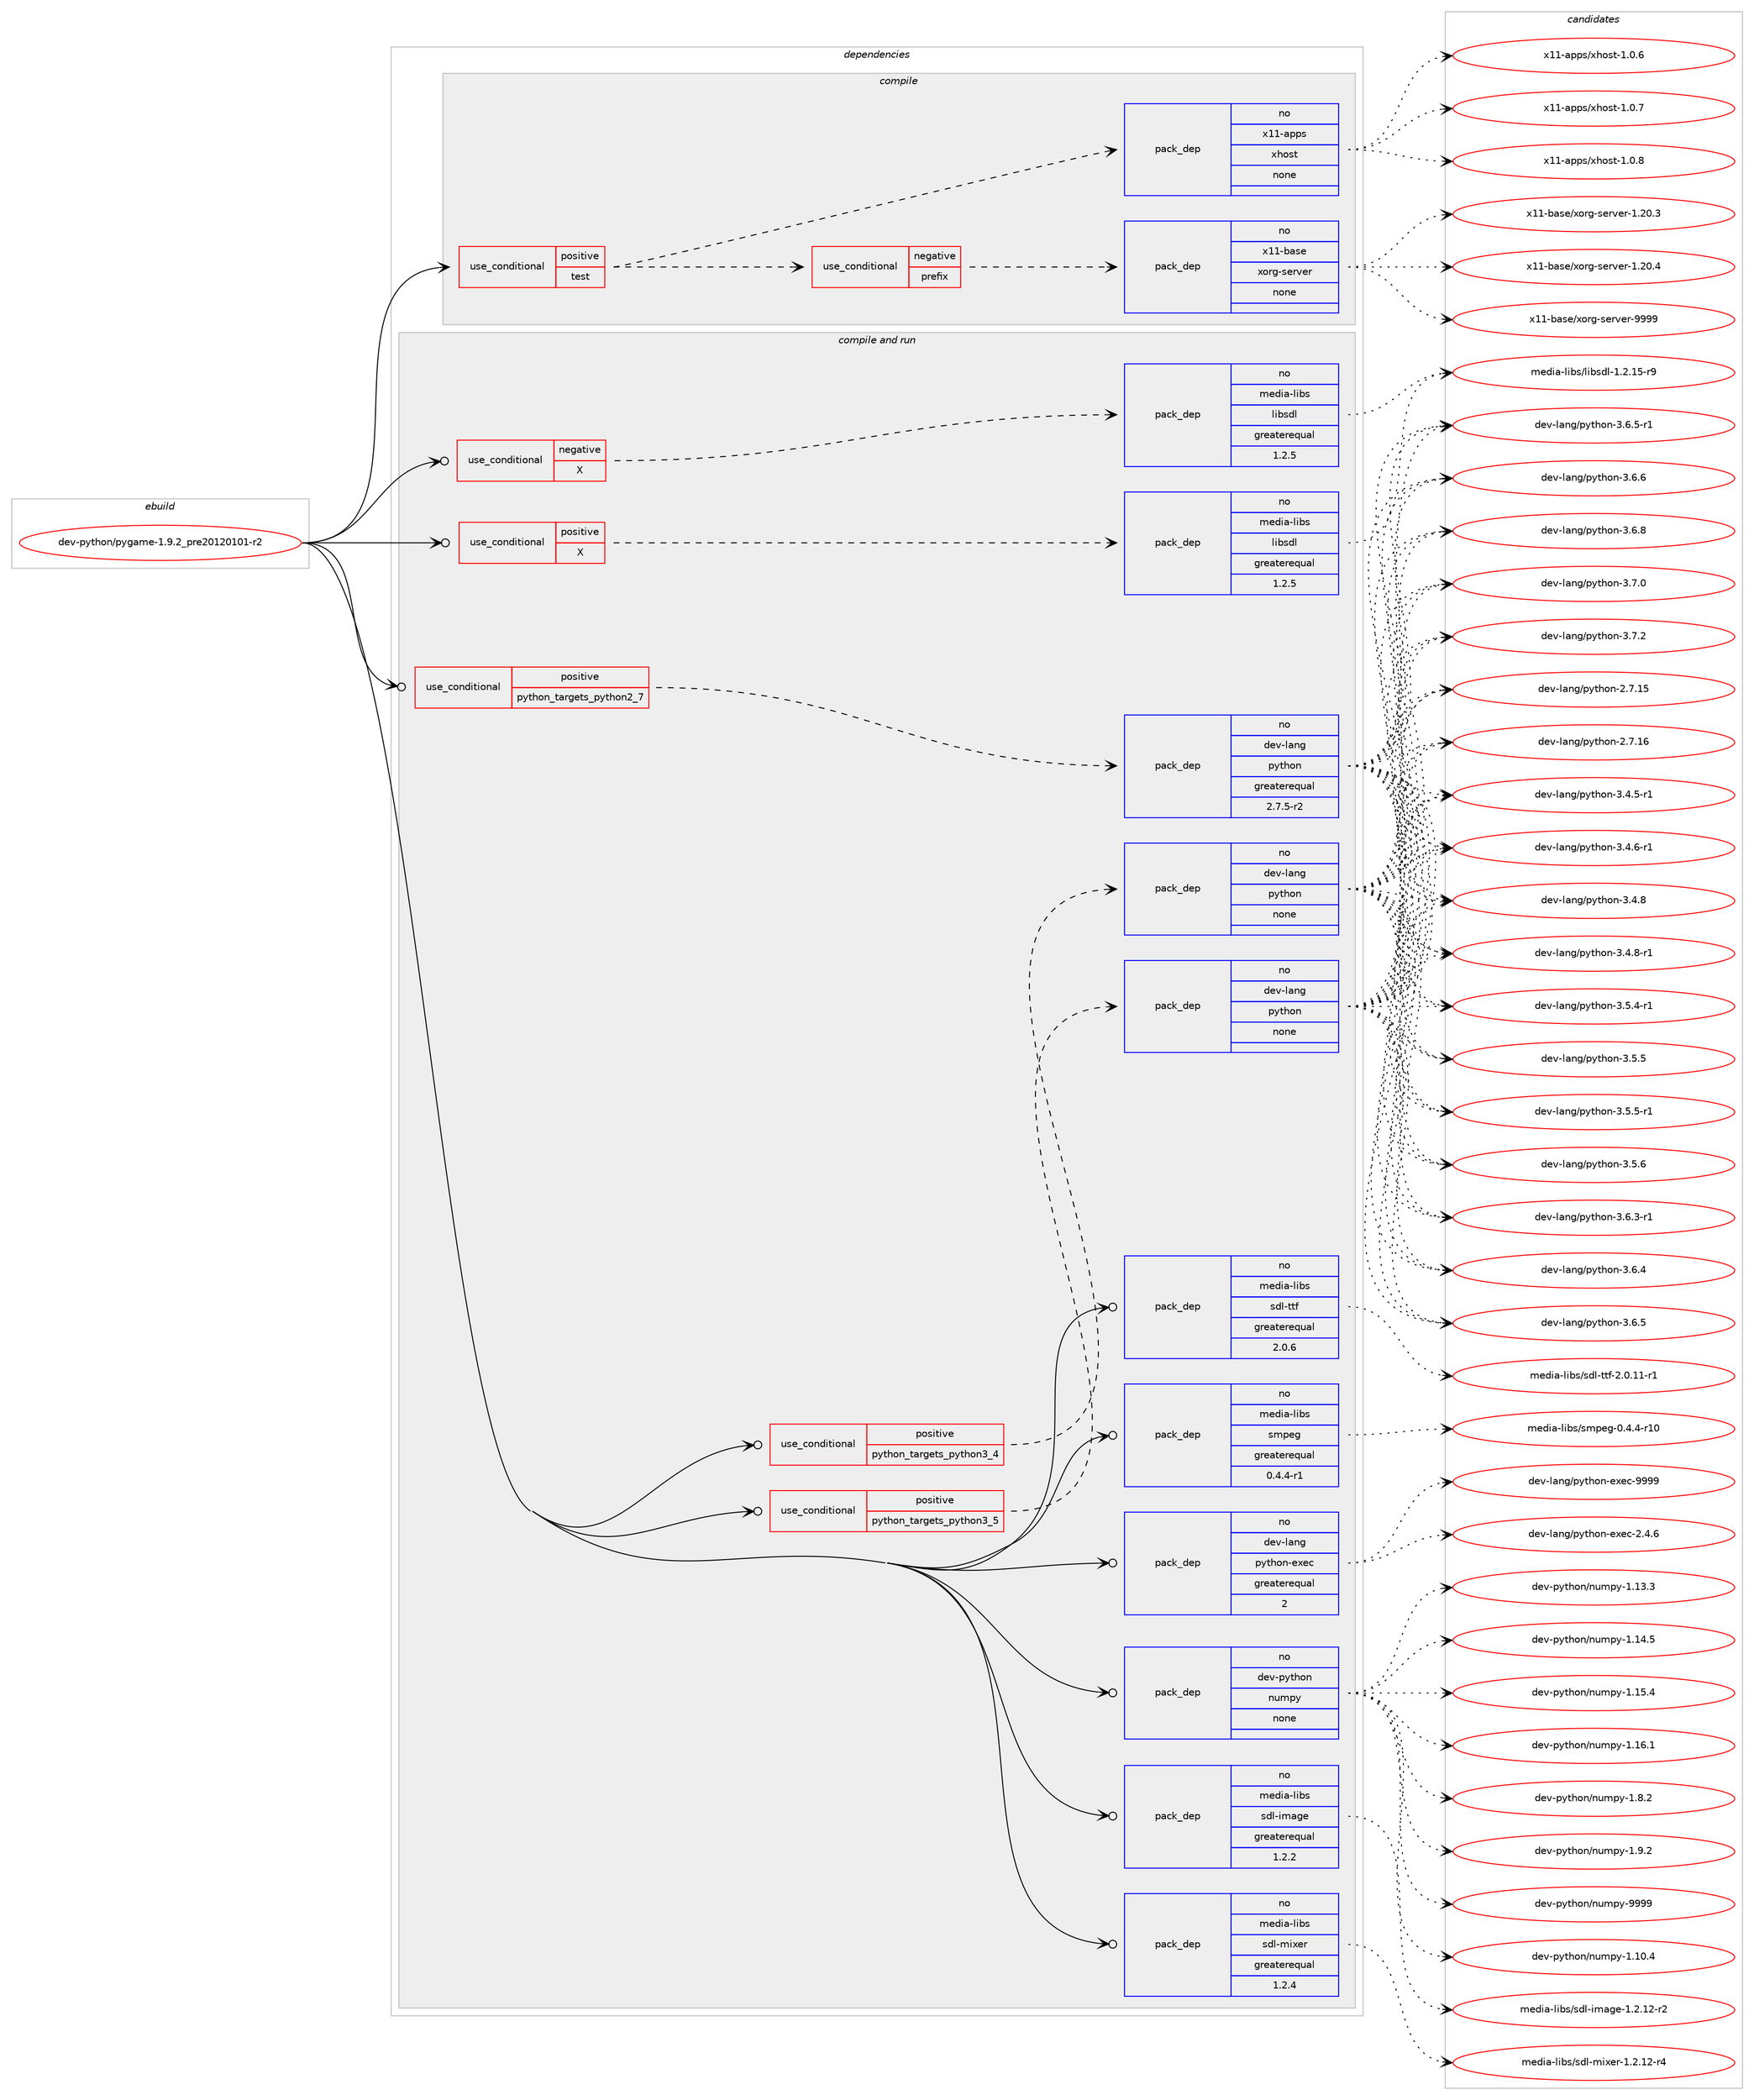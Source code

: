 digraph prolog {

# *************
# Graph options
# *************

newrank=true;
concentrate=true;
compound=true;
graph [rankdir=LR,fontname=Helvetica,fontsize=10,ranksep=1.5];#, ranksep=2.5, nodesep=0.2];
edge  [arrowhead=vee];
node  [fontname=Helvetica,fontsize=10];

# **********
# The ebuild
# **********

subgraph cluster_leftcol {
color=gray;
rank=same;
label=<<i>ebuild</i>>;
id [label="dev-python/pygame-1.9.2_pre20120101-r2", color=red, width=4, href="../dev-python/pygame-1.9.2_pre20120101-r2.svg"];
}

# ****************
# The dependencies
# ****************

subgraph cluster_midcol {
color=gray;
label=<<i>dependencies</i>>;
subgraph cluster_compile {
fillcolor="#eeeeee";
style=filled;
label=<<i>compile</i>>;
subgraph cond380811 {
dependency1429303 [label=<<TABLE BORDER="0" CELLBORDER="1" CELLSPACING="0" CELLPADDING="4"><TR><TD ROWSPAN="3" CELLPADDING="10">use_conditional</TD></TR><TR><TD>positive</TD></TR><TR><TD>test</TD></TR></TABLE>>, shape=none, color=red];
subgraph cond380812 {
dependency1429304 [label=<<TABLE BORDER="0" CELLBORDER="1" CELLSPACING="0" CELLPADDING="4"><TR><TD ROWSPAN="3" CELLPADDING="10">use_conditional</TD></TR><TR><TD>negative</TD></TR><TR><TD>prefix</TD></TR></TABLE>>, shape=none, color=red];
subgraph pack1025174 {
dependency1429305 [label=<<TABLE BORDER="0" CELLBORDER="1" CELLSPACING="0" CELLPADDING="4" WIDTH="220"><TR><TD ROWSPAN="6" CELLPADDING="30">pack_dep</TD></TR><TR><TD WIDTH="110">no</TD></TR><TR><TD>x11-base</TD></TR><TR><TD>xorg-server</TD></TR><TR><TD>none</TD></TR><TR><TD></TD></TR></TABLE>>, shape=none, color=blue];
}
dependency1429304:e -> dependency1429305:w [weight=20,style="dashed",arrowhead="vee"];
}
dependency1429303:e -> dependency1429304:w [weight=20,style="dashed",arrowhead="vee"];
subgraph pack1025175 {
dependency1429306 [label=<<TABLE BORDER="0" CELLBORDER="1" CELLSPACING="0" CELLPADDING="4" WIDTH="220"><TR><TD ROWSPAN="6" CELLPADDING="30">pack_dep</TD></TR><TR><TD WIDTH="110">no</TD></TR><TR><TD>x11-apps</TD></TR><TR><TD>xhost</TD></TR><TR><TD>none</TD></TR><TR><TD></TD></TR></TABLE>>, shape=none, color=blue];
}
dependency1429303:e -> dependency1429306:w [weight=20,style="dashed",arrowhead="vee"];
}
id:e -> dependency1429303:w [weight=20,style="solid",arrowhead="vee"];
}
subgraph cluster_compileandrun {
fillcolor="#eeeeee";
style=filled;
label=<<i>compile and run</i>>;
subgraph cond380813 {
dependency1429307 [label=<<TABLE BORDER="0" CELLBORDER="1" CELLSPACING="0" CELLPADDING="4"><TR><TD ROWSPAN="3" CELLPADDING="10">use_conditional</TD></TR><TR><TD>negative</TD></TR><TR><TD>X</TD></TR></TABLE>>, shape=none, color=red];
subgraph pack1025176 {
dependency1429308 [label=<<TABLE BORDER="0" CELLBORDER="1" CELLSPACING="0" CELLPADDING="4" WIDTH="220"><TR><TD ROWSPAN="6" CELLPADDING="30">pack_dep</TD></TR><TR><TD WIDTH="110">no</TD></TR><TR><TD>media-libs</TD></TR><TR><TD>libsdl</TD></TR><TR><TD>greaterequal</TD></TR><TR><TD>1.2.5</TD></TR></TABLE>>, shape=none, color=blue];
}
dependency1429307:e -> dependency1429308:w [weight=20,style="dashed",arrowhead="vee"];
}
id:e -> dependency1429307:w [weight=20,style="solid",arrowhead="odotvee"];
subgraph cond380814 {
dependency1429309 [label=<<TABLE BORDER="0" CELLBORDER="1" CELLSPACING="0" CELLPADDING="4"><TR><TD ROWSPAN="3" CELLPADDING="10">use_conditional</TD></TR><TR><TD>positive</TD></TR><TR><TD>X</TD></TR></TABLE>>, shape=none, color=red];
subgraph pack1025177 {
dependency1429310 [label=<<TABLE BORDER="0" CELLBORDER="1" CELLSPACING="0" CELLPADDING="4" WIDTH="220"><TR><TD ROWSPAN="6" CELLPADDING="30">pack_dep</TD></TR><TR><TD WIDTH="110">no</TD></TR><TR><TD>media-libs</TD></TR><TR><TD>libsdl</TD></TR><TR><TD>greaterequal</TD></TR><TR><TD>1.2.5</TD></TR></TABLE>>, shape=none, color=blue];
}
dependency1429309:e -> dependency1429310:w [weight=20,style="dashed",arrowhead="vee"];
}
id:e -> dependency1429309:w [weight=20,style="solid",arrowhead="odotvee"];
subgraph cond380815 {
dependency1429311 [label=<<TABLE BORDER="0" CELLBORDER="1" CELLSPACING="0" CELLPADDING="4"><TR><TD ROWSPAN="3" CELLPADDING="10">use_conditional</TD></TR><TR><TD>positive</TD></TR><TR><TD>python_targets_python2_7</TD></TR></TABLE>>, shape=none, color=red];
subgraph pack1025178 {
dependency1429312 [label=<<TABLE BORDER="0" CELLBORDER="1" CELLSPACING="0" CELLPADDING="4" WIDTH="220"><TR><TD ROWSPAN="6" CELLPADDING="30">pack_dep</TD></TR><TR><TD WIDTH="110">no</TD></TR><TR><TD>dev-lang</TD></TR><TR><TD>python</TD></TR><TR><TD>greaterequal</TD></TR><TR><TD>2.7.5-r2</TD></TR></TABLE>>, shape=none, color=blue];
}
dependency1429311:e -> dependency1429312:w [weight=20,style="dashed",arrowhead="vee"];
}
id:e -> dependency1429311:w [weight=20,style="solid",arrowhead="odotvee"];
subgraph cond380816 {
dependency1429313 [label=<<TABLE BORDER="0" CELLBORDER="1" CELLSPACING="0" CELLPADDING="4"><TR><TD ROWSPAN="3" CELLPADDING="10">use_conditional</TD></TR><TR><TD>positive</TD></TR><TR><TD>python_targets_python3_4</TD></TR></TABLE>>, shape=none, color=red];
subgraph pack1025179 {
dependency1429314 [label=<<TABLE BORDER="0" CELLBORDER="1" CELLSPACING="0" CELLPADDING="4" WIDTH="220"><TR><TD ROWSPAN="6" CELLPADDING="30">pack_dep</TD></TR><TR><TD WIDTH="110">no</TD></TR><TR><TD>dev-lang</TD></TR><TR><TD>python</TD></TR><TR><TD>none</TD></TR><TR><TD></TD></TR></TABLE>>, shape=none, color=blue];
}
dependency1429313:e -> dependency1429314:w [weight=20,style="dashed",arrowhead="vee"];
}
id:e -> dependency1429313:w [weight=20,style="solid",arrowhead="odotvee"];
subgraph cond380817 {
dependency1429315 [label=<<TABLE BORDER="0" CELLBORDER="1" CELLSPACING="0" CELLPADDING="4"><TR><TD ROWSPAN="3" CELLPADDING="10">use_conditional</TD></TR><TR><TD>positive</TD></TR><TR><TD>python_targets_python3_5</TD></TR></TABLE>>, shape=none, color=red];
subgraph pack1025180 {
dependency1429316 [label=<<TABLE BORDER="0" CELLBORDER="1" CELLSPACING="0" CELLPADDING="4" WIDTH="220"><TR><TD ROWSPAN="6" CELLPADDING="30">pack_dep</TD></TR><TR><TD WIDTH="110">no</TD></TR><TR><TD>dev-lang</TD></TR><TR><TD>python</TD></TR><TR><TD>none</TD></TR><TR><TD></TD></TR></TABLE>>, shape=none, color=blue];
}
dependency1429315:e -> dependency1429316:w [weight=20,style="dashed",arrowhead="vee"];
}
id:e -> dependency1429315:w [weight=20,style="solid",arrowhead="odotvee"];
subgraph pack1025181 {
dependency1429317 [label=<<TABLE BORDER="0" CELLBORDER="1" CELLSPACING="0" CELLPADDING="4" WIDTH="220"><TR><TD ROWSPAN="6" CELLPADDING="30">pack_dep</TD></TR><TR><TD WIDTH="110">no</TD></TR><TR><TD>dev-lang</TD></TR><TR><TD>python-exec</TD></TR><TR><TD>greaterequal</TD></TR><TR><TD>2</TD></TR></TABLE>>, shape=none, color=blue];
}
id:e -> dependency1429317:w [weight=20,style="solid",arrowhead="odotvee"];
subgraph pack1025182 {
dependency1429318 [label=<<TABLE BORDER="0" CELLBORDER="1" CELLSPACING="0" CELLPADDING="4" WIDTH="220"><TR><TD ROWSPAN="6" CELLPADDING="30">pack_dep</TD></TR><TR><TD WIDTH="110">no</TD></TR><TR><TD>dev-python</TD></TR><TR><TD>numpy</TD></TR><TR><TD>none</TD></TR><TR><TD></TD></TR></TABLE>>, shape=none, color=blue];
}
id:e -> dependency1429318:w [weight=20,style="solid",arrowhead="odotvee"];
subgraph pack1025183 {
dependency1429319 [label=<<TABLE BORDER="0" CELLBORDER="1" CELLSPACING="0" CELLPADDING="4" WIDTH="220"><TR><TD ROWSPAN="6" CELLPADDING="30">pack_dep</TD></TR><TR><TD WIDTH="110">no</TD></TR><TR><TD>media-libs</TD></TR><TR><TD>sdl-image</TD></TR><TR><TD>greaterequal</TD></TR><TR><TD>1.2.2</TD></TR></TABLE>>, shape=none, color=blue];
}
id:e -> dependency1429319:w [weight=20,style="solid",arrowhead="odotvee"];
subgraph pack1025184 {
dependency1429320 [label=<<TABLE BORDER="0" CELLBORDER="1" CELLSPACING="0" CELLPADDING="4" WIDTH="220"><TR><TD ROWSPAN="6" CELLPADDING="30">pack_dep</TD></TR><TR><TD WIDTH="110">no</TD></TR><TR><TD>media-libs</TD></TR><TR><TD>sdl-mixer</TD></TR><TR><TD>greaterequal</TD></TR><TR><TD>1.2.4</TD></TR></TABLE>>, shape=none, color=blue];
}
id:e -> dependency1429320:w [weight=20,style="solid",arrowhead="odotvee"];
subgraph pack1025185 {
dependency1429321 [label=<<TABLE BORDER="0" CELLBORDER="1" CELLSPACING="0" CELLPADDING="4" WIDTH="220"><TR><TD ROWSPAN="6" CELLPADDING="30">pack_dep</TD></TR><TR><TD WIDTH="110">no</TD></TR><TR><TD>media-libs</TD></TR><TR><TD>sdl-ttf</TD></TR><TR><TD>greaterequal</TD></TR><TR><TD>2.0.6</TD></TR></TABLE>>, shape=none, color=blue];
}
id:e -> dependency1429321:w [weight=20,style="solid",arrowhead="odotvee"];
subgraph pack1025186 {
dependency1429322 [label=<<TABLE BORDER="0" CELLBORDER="1" CELLSPACING="0" CELLPADDING="4" WIDTH="220"><TR><TD ROWSPAN="6" CELLPADDING="30">pack_dep</TD></TR><TR><TD WIDTH="110">no</TD></TR><TR><TD>media-libs</TD></TR><TR><TD>smpeg</TD></TR><TR><TD>greaterequal</TD></TR><TR><TD>0.4.4-r1</TD></TR></TABLE>>, shape=none, color=blue];
}
id:e -> dependency1429322:w [weight=20,style="solid",arrowhead="odotvee"];
}
subgraph cluster_run {
fillcolor="#eeeeee";
style=filled;
label=<<i>run</i>>;
}
}

# **************
# The candidates
# **************

subgraph cluster_choices {
rank=same;
color=gray;
label=<<i>candidates</i>>;

subgraph choice1025174 {
color=black;
nodesep=1;
choice1204949459897115101471201111141034511510111411810111445494650484651 [label="x11-base/xorg-server-1.20.3", color=red, width=4,href="../x11-base/xorg-server-1.20.3.svg"];
choice1204949459897115101471201111141034511510111411810111445494650484652 [label="x11-base/xorg-server-1.20.4", color=red, width=4,href="../x11-base/xorg-server-1.20.4.svg"];
choice120494945989711510147120111114103451151011141181011144557575757 [label="x11-base/xorg-server-9999", color=red, width=4,href="../x11-base/xorg-server-9999.svg"];
dependency1429305:e -> choice1204949459897115101471201111141034511510111411810111445494650484651:w [style=dotted,weight="100"];
dependency1429305:e -> choice1204949459897115101471201111141034511510111411810111445494650484652:w [style=dotted,weight="100"];
dependency1429305:e -> choice120494945989711510147120111114103451151011141181011144557575757:w [style=dotted,weight="100"];
}
subgraph choice1025175 {
color=black;
nodesep=1;
choice1204949459711211211547120104111115116454946484654 [label="x11-apps/xhost-1.0.6", color=red, width=4,href="../x11-apps/xhost-1.0.6.svg"];
choice1204949459711211211547120104111115116454946484655 [label="x11-apps/xhost-1.0.7", color=red, width=4,href="../x11-apps/xhost-1.0.7.svg"];
choice1204949459711211211547120104111115116454946484656 [label="x11-apps/xhost-1.0.8", color=red, width=4,href="../x11-apps/xhost-1.0.8.svg"];
dependency1429306:e -> choice1204949459711211211547120104111115116454946484654:w [style=dotted,weight="100"];
dependency1429306:e -> choice1204949459711211211547120104111115116454946484655:w [style=dotted,weight="100"];
dependency1429306:e -> choice1204949459711211211547120104111115116454946484656:w [style=dotted,weight="100"];
}
subgraph choice1025176 {
color=black;
nodesep=1;
choice1091011001059745108105981154710810598115100108454946504649534511457 [label="media-libs/libsdl-1.2.15-r9", color=red, width=4,href="../media-libs/libsdl-1.2.15-r9.svg"];
dependency1429308:e -> choice1091011001059745108105981154710810598115100108454946504649534511457:w [style=dotted,weight="100"];
}
subgraph choice1025177 {
color=black;
nodesep=1;
choice1091011001059745108105981154710810598115100108454946504649534511457 [label="media-libs/libsdl-1.2.15-r9", color=red, width=4,href="../media-libs/libsdl-1.2.15-r9.svg"];
dependency1429310:e -> choice1091011001059745108105981154710810598115100108454946504649534511457:w [style=dotted,weight="100"];
}
subgraph choice1025178 {
color=black;
nodesep=1;
choice10010111845108971101034711212111610411111045504655464953 [label="dev-lang/python-2.7.15", color=red, width=4,href="../dev-lang/python-2.7.15.svg"];
choice10010111845108971101034711212111610411111045504655464954 [label="dev-lang/python-2.7.16", color=red, width=4,href="../dev-lang/python-2.7.16.svg"];
choice1001011184510897110103471121211161041111104551465246534511449 [label="dev-lang/python-3.4.5-r1", color=red, width=4,href="../dev-lang/python-3.4.5-r1.svg"];
choice1001011184510897110103471121211161041111104551465246544511449 [label="dev-lang/python-3.4.6-r1", color=red, width=4,href="../dev-lang/python-3.4.6-r1.svg"];
choice100101118451089711010347112121116104111110455146524656 [label="dev-lang/python-3.4.8", color=red, width=4,href="../dev-lang/python-3.4.8.svg"];
choice1001011184510897110103471121211161041111104551465246564511449 [label="dev-lang/python-3.4.8-r1", color=red, width=4,href="../dev-lang/python-3.4.8-r1.svg"];
choice1001011184510897110103471121211161041111104551465346524511449 [label="dev-lang/python-3.5.4-r1", color=red, width=4,href="../dev-lang/python-3.5.4-r1.svg"];
choice100101118451089711010347112121116104111110455146534653 [label="dev-lang/python-3.5.5", color=red, width=4,href="../dev-lang/python-3.5.5.svg"];
choice1001011184510897110103471121211161041111104551465346534511449 [label="dev-lang/python-3.5.5-r1", color=red, width=4,href="../dev-lang/python-3.5.5-r1.svg"];
choice100101118451089711010347112121116104111110455146534654 [label="dev-lang/python-3.5.6", color=red, width=4,href="../dev-lang/python-3.5.6.svg"];
choice1001011184510897110103471121211161041111104551465446514511449 [label="dev-lang/python-3.6.3-r1", color=red, width=4,href="../dev-lang/python-3.6.3-r1.svg"];
choice100101118451089711010347112121116104111110455146544652 [label="dev-lang/python-3.6.4", color=red, width=4,href="../dev-lang/python-3.6.4.svg"];
choice100101118451089711010347112121116104111110455146544653 [label="dev-lang/python-3.6.5", color=red, width=4,href="../dev-lang/python-3.6.5.svg"];
choice1001011184510897110103471121211161041111104551465446534511449 [label="dev-lang/python-3.6.5-r1", color=red, width=4,href="../dev-lang/python-3.6.5-r1.svg"];
choice100101118451089711010347112121116104111110455146544654 [label="dev-lang/python-3.6.6", color=red, width=4,href="../dev-lang/python-3.6.6.svg"];
choice100101118451089711010347112121116104111110455146544656 [label="dev-lang/python-3.6.8", color=red, width=4,href="../dev-lang/python-3.6.8.svg"];
choice100101118451089711010347112121116104111110455146554648 [label="dev-lang/python-3.7.0", color=red, width=4,href="../dev-lang/python-3.7.0.svg"];
choice100101118451089711010347112121116104111110455146554650 [label="dev-lang/python-3.7.2", color=red, width=4,href="../dev-lang/python-3.7.2.svg"];
dependency1429312:e -> choice10010111845108971101034711212111610411111045504655464953:w [style=dotted,weight="100"];
dependency1429312:e -> choice10010111845108971101034711212111610411111045504655464954:w [style=dotted,weight="100"];
dependency1429312:e -> choice1001011184510897110103471121211161041111104551465246534511449:w [style=dotted,weight="100"];
dependency1429312:e -> choice1001011184510897110103471121211161041111104551465246544511449:w [style=dotted,weight="100"];
dependency1429312:e -> choice100101118451089711010347112121116104111110455146524656:w [style=dotted,weight="100"];
dependency1429312:e -> choice1001011184510897110103471121211161041111104551465246564511449:w [style=dotted,weight="100"];
dependency1429312:e -> choice1001011184510897110103471121211161041111104551465346524511449:w [style=dotted,weight="100"];
dependency1429312:e -> choice100101118451089711010347112121116104111110455146534653:w [style=dotted,weight="100"];
dependency1429312:e -> choice1001011184510897110103471121211161041111104551465346534511449:w [style=dotted,weight="100"];
dependency1429312:e -> choice100101118451089711010347112121116104111110455146534654:w [style=dotted,weight="100"];
dependency1429312:e -> choice1001011184510897110103471121211161041111104551465446514511449:w [style=dotted,weight="100"];
dependency1429312:e -> choice100101118451089711010347112121116104111110455146544652:w [style=dotted,weight="100"];
dependency1429312:e -> choice100101118451089711010347112121116104111110455146544653:w [style=dotted,weight="100"];
dependency1429312:e -> choice1001011184510897110103471121211161041111104551465446534511449:w [style=dotted,weight="100"];
dependency1429312:e -> choice100101118451089711010347112121116104111110455146544654:w [style=dotted,weight="100"];
dependency1429312:e -> choice100101118451089711010347112121116104111110455146544656:w [style=dotted,weight="100"];
dependency1429312:e -> choice100101118451089711010347112121116104111110455146554648:w [style=dotted,weight="100"];
dependency1429312:e -> choice100101118451089711010347112121116104111110455146554650:w [style=dotted,weight="100"];
}
subgraph choice1025179 {
color=black;
nodesep=1;
choice10010111845108971101034711212111610411111045504655464953 [label="dev-lang/python-2.7.15", color=red, width=4,href="../dev-lang/python-2.7.15.svg"];
choice10010111845108971101034711212111610411111045504655464954 [label="dev-lang/python-2.7.16", color=red, width=4,href="../dev-lang/python-2.7.16.svg"];
choice1001011184510897110103471121211161041111104551465246534511449 [label="dev-lang/python-3.4.5-r1", color=red, width=4,href="../dev-lang/python-3.4.5-r1.svg"];
choice1001011184510897110103471121211161041111104551465246544511449 [label="dev-lang/python-3.4.6-r1", color=red, width=4,href="../dev-lang/python-3.4.6-r1.svg"];
choice100101118451089711010347112121116104111110455146524656 [label="dev-lang/python-3.4.8", color=red, width=4,href="../dev-lang/python-3.4.8.svg"];
choice1001011184510897110103471121211161041111104551465246564511449 [label="dev-lang/python-3.4.8-r1", color=red, width=4,href="../dev-lang/python-3.4.8-r1.svg"];
choice1001011184510897110103471121211161041111104551465346524511449 [label="dev-lang/python-3.5.4-r1", color=red, width=4,href="../dev-lang/python-3.5.4-r1.svg"];
choice100101118451089711010347112121116104111110455146534653 [label="dev-lang/python-3.5.5", color=red, width=4,href="../dev-lang/python-3.5.5.svg"];
choice1001011184510897110103471121211161041111104551465346534511449 [label="dev-lang/python-3.5.5-r1", color=red, width=4,href="../dev-lang/python-3.5.5-r1.svg"];
choice100101118451089711010347112121116104111110455146534654 [label="dev-lang/python-3.5.6", color=red, width=4,href="../dev-lang/python-3.5.6.svg"];
choice1001011184510897110103471121211161041111104551465446514511449 [label="dev-lang/python-3.6.3-r1", color=red, width=4,href="../dev-lang/python-3.6.3-r1.svg"];
choice100101118451089711010347112121116104111110455146544652 [label="dev-lang/python-3.6.4", color=red, width=4,href="../dev-lang/python-3.6.4.svg"];
choice100101118451089711010347112121116104111110455146544653 [label="dev-lang/python-3.6.5", color=red, width=4,href="../dev-lang/python-3.6.5.svg"];
choice1001011184510897110103471121211161041111104551465446534511449 [label="dev-lang/python-3.6.5-r1", color=red, width=4,href="../dev-lang/python-3.6.5-r1.svg"];
choice100101118451089711010347112121116104111110455146544654 [label="dev-lang/python-3.6.6", color=red, width=4,href="../dev-lang/python-3.6.6.svg"];
choice100101118451089711010347112121116104111110455146544656 [label="dev-lang/python-3.6.8", color=red, width=4,href="../dev-lang/python-3.6.8.svg"];
choice100101118451089711010347112121116104111110455146554648 [label="dev-lang/python-3.7.0", color=red, width=4,href="../dev-lang/python-3.7.0.svg"];
choice100101118451089711010347112121116104111110455146554650 [label="dev-lang/python-3.7.2", color=red, width=4,href="../dev-lang/python-3.7.2.svg"];
dependency1429314:e -> choice10010111845108971101034711212111610411111045504655464953:w [style=dotted,weight="100"];
dependency1429314:e -> choice10010111845108971101034711212111610411111045504655464954:w [style=dotted,weight="100"];
dependency1429314:e -> choice1001011184510897110103471121211161041111104551465246534511449:w [style=dotted,weight="100"];
dependency1429314:e -> choice1001011184510897110103471121211161041111104551465246544511449:w [style=dotted,weight="100"];
dependency1429314:e -> choice100101118451089711010347112121116104111110455146524656:w [style=dotted,weight="100"];
dependency1429314:e -> choice1001011184510897110103471121211161041111104551465246564511449:w [style=dotted,weight="100"];
dependency1429314:e -> choice1001011184510897110103471121211161041111104551465346524511449:w [style=dotted,weight="100"];
dependency1429314:e -> choice100101118451089711010347112121116104111110455146534653:w [style=dotted,weight="100"];
dependency1429314:e -> choice1001011184510897110103471121211161041111104551465346534511449:w [style=dotted,weight="100"];
dependency1429314:e -> choice100101118451089711010347112121116104111110455146534654:w [style=dotted,weight="100"];
dependency1429314:e -> choice1001011184510897110103471121211161041111104551465446514511449:w [style=dotted,weight="100"];
dependency1429314:e -> choice100101118451089711010347112121116104111110455146544652:w [style=dotted,weight="100"];
dependency1429314:e -> choice100101118451089711010347112121116104111110455146544653:w [style=dotted,weight="100"];
dependency1429314:e -> choice1001011184510897110103471121211161041111104551465446534511449:w [style=dotted,weight="100"];
dependency1429314:e -> choice100101118451089711010347112121116104111110455146544654:w [style=dotted,weight="100"];
dependency1429314:e -> choice100101118451089711010347112121116104111110455146544656:w [style=dotted,weight="100"];
dependency1429314:e -> choice100101118451089711010347112121116104111110455146554648:w [style=dotted,weight="100"];
dependency1429314:e -> choice100101118451089711010347112121116104111110455146554650:w [style=dotted,weight="100"];
}
subgraph choice1025180 {
color=black;
nodesep=1;
choice10010111845108971101034711212111610411111045504655464953 [label="dev-lang/python-2.7.15", color=red, width=4,href="../dev-lang/python-2.7.15.svg"];
choice10010111845108971101034711212111610411111045504655464954 [label="dev-lang/python-2.7.16", color=red, width=4,href="../dev-lang/python-2.7.16.svg"];
choice1001011184510897110103471121211161041111104551465246534511449 [label="dev-lang/python-3.4.5-r1", color=red, width=4,href="../dev-lang/python-3.4.5-r1.svg"];
choice1001011184510897110103471121211161041111104551465246544511449 [label="dev-lang/python-3.4.6-r1", color=red, width=4,href="../dev-lang/python-3.4.6-r1.svg"];
choice100101118451089711010347112121116104111110455146524656 [label="dev-lang/python-3.4.8", color=red, width=4,href="../dev-lang/python-3.4.8.svg"];
choice1001011184510897110103471121211161041111104551465246564511449 [label="dev-lang/python-3.4.8-r1", color=red, width=4,href="../dev-lang/python-3.4.8-r1.svg"];
choice1001011184510897110103471121211161041111104551465346524511449 [label="dev-lang/python-3.5.4-r1", color=red, width=4,href="../dev-lang/python-3.5.4-r1.svg"];
choice100101118451089711010347112121116104111110455146534653 [label="dev-lang/python-3.5.5", color=red, width=4,href="../dev-lang/python-3.5.5.svg"];
choice1001011184510897110103471121211161041111104551465346534511449 [label="dev-lang/python-3.5.5-r1", color=red, width=4,href="../dev-lang/python-3.5.5-r1.svg"];
choice100101118451089711010347112121116104111110455146534654 [label="dev-lang/python-3.5.6", color=red, width=4,href="../dev-lang/python-3.5.6.svg"];
choice1001011184510897110103471121211161041111104551465446514511449 [label="dev-lang/python-3.6.3-r1", color=red, width=4,href="../dev-lang/python-3.6.3-r1.svg"];
choice100101118451089711010347112121116104111110455146544652 [label="dev-lang/python-3.6.4", color=red, width=4,href="../dev-lang/python-3.6.4.svg"];
choice100101118451089711010347112121116104111110455146544653 [label="dev-lang/python-3.6.5", color=red, width=4,href="../dev-lang/python-3.6.5.svg"];
choice1001011184510897110103471121211161041111104551465446534511449 [label="dev-lang/python-3.6.5-r1", color=red, width=4,href="../dev-lang/python-3.6.5-r1.svg"];
choice100101118451089711010347112121116104111110455146544654 [label="dev-lang/python-3.6.6", color=red, width=4,href="../dev-lang/python-3.6.6.svg"];
choice100101118451089711010347112121116104111110455146544656 [label="dev-lang/python-3.6.8", color=red, width=4,href="../dev-lang/python-3.6.8.svg"];
choice100101118451089711010347112121116104111110455146554648 [label="dev-lang/python-3.7.0", color=red, width=4,href="../dev-lang/python-3.7.0.svg"];
choice100101118451089711010347112121116104111110455146554650 [label="dev-lang/python-3.7.2", color=red, width=4,href="../dev-lang/python-3.7.2.svg"];
dependency1429316:e -> choice10010111845108971101034711212111610411111045504655464953:w [style=dotted,weight="100"];
dependency1429316:e -> choice10010111845108971101034711212111610411111045504655464954:w [style=dotted,weight="100"];
dependency1429316:e -> choice1001011184510897110103471121211161041111104551465246534511449:w [style=dotted,weight="100"];
dependency1429316:e -> choice1001011184510897110103471121211161041111104551465246544511449:w [style=dotted,weight="100"];
dependency1429316:e -> choice100101118451089711010347112121116104111110455146524656:w [style=dotted,weight="100"];
dependency1429316:e -> choice1001011184510897110103471121211161041111104551465246564511449:w [style=dotted,weight="100"];
dependency1429316:e -> choice1001011184510897110103471121211161041111104551465346524511449:w [style=dotted,weight="100"];
dependency1429316:e -> choice100101118451089711010347112121116104111110455146534653:w [style=dotted,weight="100"];
dependency1429316:e -> choice1001011184510897110103471121211161041111104551465346534511449:w [style=dotted,weight="100"];
dependency1429316:e -> choice100101118451089711010347112121116104111110455146534654:w [style=dotted,weight="100"];
dependency1429316:e -> choice1001011184510897110103471121211161041111104551465446514511449:w [style=dotted,weight="100"];
dependency1429316:e -> choice100101118451089711010347112121116104111110455146544652:w [style=dotted,weight="100"];
dependency1429316:e -> choice100101118451089711010347112121116104111110455146544653:w [style=dotted,weight="100"];
dependency1429316:e -> choice1001011184510897110103471121211161041111104551465446534511449:w [style=dotted,weight="100"];
dependency1429316:e -> choice100101118451089711010347112121116104111110455146544654:w [style=dotted,weight="100"];
dependency1429316:e -> choice100101118451089711010347112121116104111110455146544656:w [style=dotted,weight="100"];
dependency1429316:e -> choice100101118451089711010347112121116104111110455146554648:w [style=dotted,weight="100"];
dependency1429316:e -> choice100101118451089711010347112121116104111110455146554650:w [style=dotted,weight="100"];
}
subgraph choice1025181 {
color=black;
nodesep=1;
choice1001011184510897110103471121211161041111104510112010199455046524654 [label="dev-lang/python-exec-2.4.6", color=red, width=4,href="../dev-lang/python-exec-2.4.6.svg"];
choice10010111845108971101034711212111610411111045101120101994557575757 [label="dev-lang/python-exec-9999", color=red, width=4,href="../dev-lang/python-exec-9999.svg"];
dependency1429317:e -> choice1001011184510897110103471121211161041111104510112010199455046524654:w [style=dotted,weight="100"];
dependency1429317:e -> choice10010111845108971101034711212111610411111045101120101994557575757:w [style=dotted,weight="100"];
}
subgraph choice1025182 {
color=black;
nodesep=1;
choice100101118451121211161041111104711011710911212145494649484652 [label="dev-python/numpy-1.10.4", color=red, width=4,href="../dev-python/numpy-1.10.4.svg"];
choice100101118451121211161041111104711011710911212145494649514651 [label="dev-python/numpy-1.13.3", color=red, width=4,href="../dev-python/numpy-1.13.3.svg"];
choice100101118451121211161041111104711011710911212145494649524653 [label="dev-python/numpy-1.14.5", color=red, width=4,href="../dev-python/numpy-1.14.5.svg"];
choice100101118451121211161041111104711011710911212145494649534652 [label="dev-python/numpy-1.15.4", color=red, width=4,href="../dev-python/numpy-1.15.4.svg"];
choice100101118451121211161041111104711011710911212145494649544649 [label="dev-python/numpy-1.16.1", color=red, width=4,href="../dev-python/numpy-1.16.1.svg"];
choice1001011184511212111610411111047110117109112121454946564650 [label="dev-python/numpy-1.8.2", color=red, width=4,href="../dev-python/numpy-1.8.2.svg"];
choice1001011184511212111610411111047110117109112121454946574650 [label="dev-python/numpy-1.9.2", color=red, width=4,href="../dev-python/numpy-1.9.2.svg"];
choice10010111845112121116104111110471101171091121214557575757 [label="dev-python/numpy-9999", color=red, width=4,href="../dev-python/numpy-9999.svg"];
dependency1429318:e -> choice100101118451121211161041111104711011710911212145494649484652:w [style=dotted,weight="100"];
dependency1429318:e -> choice100101118451121211161041111104711011710911212145494649514651:w [style=dotted,weight="100"];
dependency1429318:e -> choice100101118451121211161041111104711011710911212145494649524653:w [style=dotted,weight="100"];
dependency1429318:e -> choice100101118451121211161041111104711011710911212145494649534652:w [style=dotted,weight="100"];
dependency1429318:e -> choice100101118451121211161041111104711011710911212145494649544649:w [style=dotted,weight="100"];
dependency1429318:e -> choice1001011184511212111610411111047110117109112121454946564650:w [style=dotted,weight="100"];
dependency1429318:e -> choice1001011184511212111610411111047110117109112121454946574650:w [style=dotted,weight="100"];
dependency1429318:e -> choice10010111845112121116104111110471101171091121214557575757:w [style=dotted,weight="100"];
}
subgraph choice1025183 {
color=black;
nodesep=1;
choice109101100105974510810598115471151001084510510997103101454946504649504511450 [label="media-libs/sdl-image-1.2.12-r2", color=red, width=4,href="../media-libs/sdl-image-1.2.12-r2.svg"];
dependency1429319:e -> choice109101100105974510810598115471151001084510510997103101454946504649504511450:w [style=dotted,weight="100"];
}
subgraph choice1025184 {
color=black;
nodesep=1;
choice1091011001059745108105981154711510010845109105120101114454946504649504511452 [label="media-libs/sdl-mixer-1.2.12-r4", color=red, width=4,href="../media-libs/sdl-mixer-1.2.12-r4.svg"];
dependency1429320:e -> choice1091011001059745108105981154711510010845109105120101114454946504649504511452:w [style=dotted,weight="100"];
}
subgraph choice1025185 {
color=black;
nodesep=1;
choice1091011001059745108105981154711510010845116116102455046484649494511449 [label="media-libs/sdl-ttf-2.0.11-r1", color=red, width=4,href="../media-libs/sdl-ttf-2.0.11-r1.svg"];
dependency1429321:e -> choice1091011001059745108105981154711510010845116116102455046484649494511449:w [style=dotted,weight="100"];
}
subgraph choice1025186 {
color=black;
nodesep=1;
choice10910110010597451081059811547115109112101103454846524652451144948 [label="media-libs/smpeg-0.4.4-r10", color=red, width=4,href="../media-libs/smpeg-0.4.4-r10.svg"];
dependency1429322:e -> choice10910110010597451081059811547115109112101103454846524652451144948:w [style=dotted,weight="100"];
}
}

}
